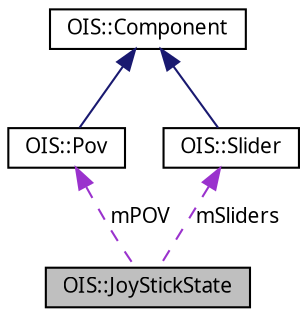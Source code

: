 digraph G
{
  edge [fontname="FreeSans.ttf",fontsize=10,labelfontname="FreeSans.ttf",labelfontsize=10];
  node [fontname="FreeSans.ttf",fontsize=10,shape=record];
  Node1 [label="OIS::JoyStickState",height=0.2,width=0.4,color="black", fillcolor="grey75", style="filled" fontcolor="black"];
  Node2 -> Node1 [dir=back,color="darkorchid3",fontsize=10,style="dashed",label="mPOV",fontname="FreeSans.ttf"];
  Node2 [label="OIS::Pov",height=0.2,width=0.4,color="black", fillcolor="white", style="filled",URL="$structOIS_1_1Pov.html",tooltip="POV / HAT Joystick component."];
  Node3 -> Node2 [dir=back,color="midnightblue",fontsize=10,style="solid",fontname="FreeSans.ttf"];
  Node3 [label="OIS::Component",height=0.2,width=0.4,color="black", fillcolor="white", style="filled",URL="$structOIS_1_1Component.html",tooltip="Base of all device components (button, axis, etc)."];
  Node4 -> Node1 [dir=back,color="darkorchid3",fontsize=10,style="dashed",label="mSliders",fontname="FreeSans.ttf"];
  Node4 [label="OIS::Slider",height=0.2,width=0.4,color="black", fillcolor="white", style="filled",URL="$structOIS_1_1Slider.html",tooltip="A sliding axis - only used in Win32 Right Now."];
  Node3 -> Node4 [dir=back,color="midnightblue",fontsize=10,style="solid",fontname="FreeSans.ttf"];
}

